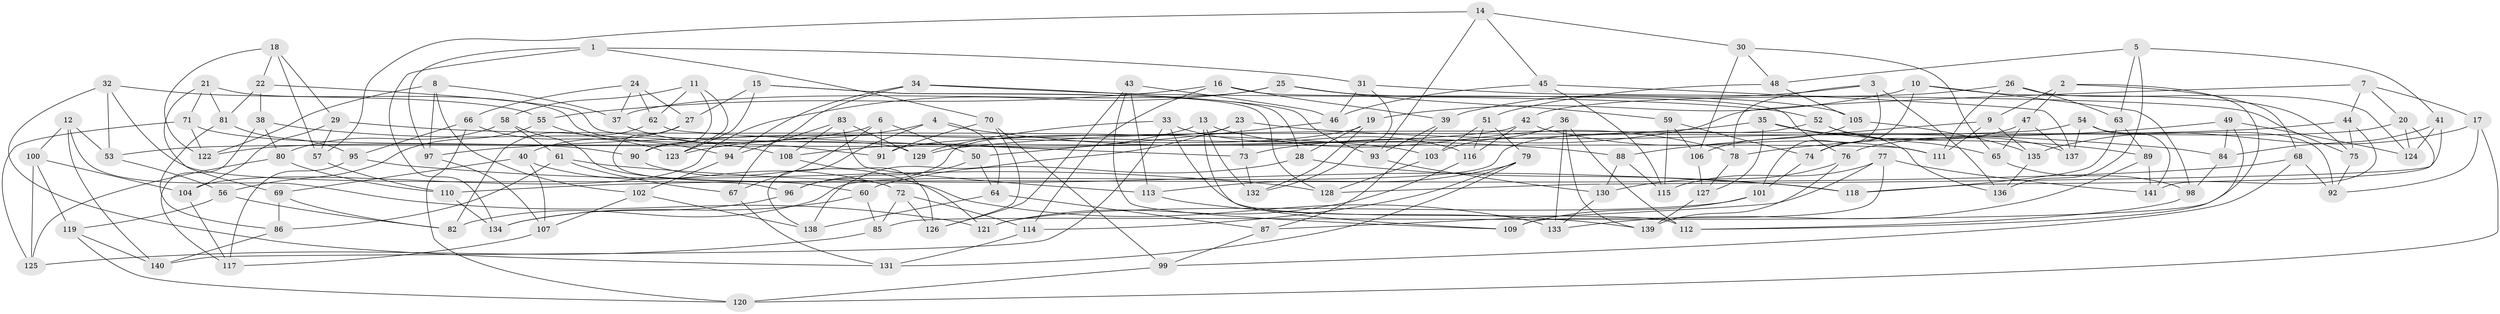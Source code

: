 // Generated by graph-tools (version 1.1) at 2025/27/03/09/25 03:27:00]
// undirected, 141 vertices, 282 edges
graph export_dot {
graph [start="1"]
  node [color=gray90,style=filled];
  1;
  2;
  3;
  4;
  5;
  6;
  7;
  8;
  9;
  10;
  11;
  12;
  13;
  14;
  15;
  16;
  17;
  18;
  19;
  20;
  21;
  22;
  23;
  24;
  25;
  26;
  27;
  28;
  29;
  30;
  31;
  32;
  33;
  34;
  35;
  36;
  37;
  38;
  39;
  40;
  41;
  42;
  43;
  44;
  45;
  46;
  47;
  48;
  49;
  50;
  51;
  52;
  53;
  54;
  55;
  56;
  57;
  58;
  59;
  60;
  61;
  62;
  63;
  64;
  65;
  66;
  67;
  68;
  69;
  70;
  71;
  72;
  73;
  74;
  75;
  76;
  77;
  78;
  79;
  80;
  81;
  82;
  83;
  84;
  85;
  86;
  87;
  88;
  89;
  90;
  91;
  92;
  93;
  94;
  95;
  96;
  97;
  98;
  99;
  100;
  101;
  102;
  103;
  104;
  105;
  106;
  107;
  108;
  109;
  110;
  111;
  112;
  113;
  114;
  115;
  116;
  117;
  118;
  119;
  120;
  121;
  122;
  123;
  124;
  125;
  126;
  127;
  128;
  129;
  130;
  131;
  132;
  133;
  134;
  135;
  136;
  137;
  138;
  139;
  140;
  141;
  1 -- 70;
  1 -- 31;
  1 -- 97;
  1 -- 134;
  2 -- 68;
  2 -- 9;
  2 -- 85;
  2 -- 47;
  3 -- 101;
  3 -- 136;
  3 -- 78;
  3 -- 39;
  4 -- 123;
  4 -- 64;
  4 -- 88;
  4 -- 138;
  5 -- 63;
  5 -- 41;
  5 -- 136;
  5 -- 48;
  6 -- 67;
  6 -- 50;
  6 -- 91;
  6 -- 122;
  7 -- 20;
  7 -- 17;
  7 -- 73;
  7 -- 44;
  8 -- 102;
  8 -- 37;
  8 -- 122;
  8 -- 97;
  9 -- 135;
  9 -- 111;
  9 -- 88;
  10 -- 74;
  10 -- 75;
  10 -- 98;
  10 -- 19;
  11 -- 58;
  11 -- 90;
  11 -- 123;
  11 -- 62;
  12 -- 53;
  12 -- 140;
  12 -- 100;
  12 -- 121;
  13 -- 109;
  13 -- 132;
  13 -- 78;
  13 -- 108;
  14 -- 30;
  14 -- 57;
  14 -- 93;
  14 -- 45;
  15 -- 123;
  15 -- 28;
  15 -- 128;
  15 -- 27;
  16 -- 39;
  16 -- 76;
  16 -- 114;
  16 -- 55;
  17 -- 135;
  17 -- 120;
  17 -- 92;
  18 -- 29;
  18 -- 22;
  18 -- 122;
  18 -- 57;
  19 -- 90;
  19 -- 28;
  19 -- 132;
  20 -- 118;
  20 -- 76;
  20 -- 124;
  21 -- 129;
  21 -- 81;
  21 -- 71;
  21 -- 69;
  22 -- 111;
  22 -- 38;
  22 -- 81;
  23 -- 138;
  23 -- 84;
  23 -- 96;
  23 -- 73;
  24 -- 27;
  24 -- 62;
  24 -- 37;
  24 -- 66;
  25 -- 104;
  25 -- 59;
  25 -- 37;
  25 -- 105;
  26 -- 111;
  26 -- 63;
  26 -- 42;
  26 -- 124;
  27 -- 40;
  27 -- 133;
  28 -- 60;
  28 -- 118;
  29 -- 57;
  29 -- 104;
  29 -- 103;
  30 -- 106;
  30 -- 65;
  30 -- 48;
  31 -- 132;
  31 -- 75;
  31 -- 46;
  32 -- 96;
  32 -- 55;
  32 -- 53;
  32 -- 131;
  33 -- 129;
  33 -- 116;
  33 -- 112;
  33 -- 140;
  34 -- 67;
  34 -- 94;
  34 -- 93;
  34 -- 52;
  35 -- 97;
  35 -- 136;
  35 -- 127;
  35 -- 89;
  36 -- 103;
  36 -- 133;
  36 -- 139;
  36 -- 112;
  37 -- 91;
  38 -- 117;
  38 -- 80;
  38 -- 108;
  39 -- 93;
  39 -- 87;
  40 -- 107;
  40 -- 72;
  40 -- 69;
  41 -- 124;
  41 -- 128;
  41 -- 84;
  42 -- 116;
  42 -- 53;
  42 -- 111;
  43 -- 109;
  43 -- 126;
  43 -- 46;
  43 -- 113;
  44 -- 129;
  44 -- 141;
  44 -- 75;
  45 -- 137;
  45 -- 46;
  45 -- 115;
  46 -- 50;
  47 -- 74;
  47 -- 137;
  47 -- 65;
  48 -- 51;
  48 -- 105;
  49 -- 84;
  49 -- 124;
  49 -- 78;
  49 -- 112;
  50 -- 64;
  50 -- 96;
  51 -- 116;
  51 -- 79;
  51 -- 103;
  52 -- 82;
  52 -- 65;
  52 -- 137;
  53 -- 56;
  54 -- 92;
  54 -- 137;
  54 -- 141;
  54 -- 91;
  55 -- 56;
  55 -- 94;
  56 -- 119;
  56 -- 82;
  57 -- 110;
  58 -- 61;
  58 -- 60;
  58 -- 80;
  59 -- 106;
  59 -- 74;
  59 -- 115;
  60 -- 134;
  60 -- 85;
  61 -- 67;
  61 -- 86;
  61 -- 118;
  62 -- 73;
  62 -- 82;
  63 -- 118;
  63 -- 89;
  64 -- 87;
  64 -- 138;
  65 -- 98;
  66 -- 123;
  66 -- 120;
  66 -- 95;
  67 -- 131;
  68 -- 92;
  68 -- 110;
  68 -- 99;
  69 -- 86;
  69 -- 82;
  70 -- 126;
  70 -- 91;
  70 -- 99;
  71 -- 122;
  71 -- 90;
  71 -- 125;
  72 -- 114;
  72 -- 126;
  72 -- 85;
  73 -- 132;
  74 -- 101;
  75 -- 92;
  76 -- 130;
  76 -- 139;
  77 -- 141;
  77 -- 109;
  77 -- 115;
  77 -- 87;
  78 -- 127;
  79 -- 113;
  79 -- 131;
  79 -- 114;
  80 -- 125;
  80 -- 110;
  81 -- 95;
  81 -- 86;
  83 -- 129;
  83 -- 113;
  83 -- 94;
  83 -- 108;
  84 -- 98;
  85 -- 125;
  86 -- 140;
  87 -- 99;
  88 -- 130;
  88 -- 115;
  89 -- 141;
  89 -- 133;
  90 -- 121;
  93 -- 130;
  94 -- 102;
  95 -- 128;
  95 -- 117;
  96 -- 134;
  97 -- 107;
  98 -- 112;
  99 -- 120;
  100 -- 104;
  100 -- 125;
  100 -- 119;
  101 -- 109;
  101 -- 121;
  102 -- 107;
  102 -- 138;
  103 -- 128;
  104 -- 117;
  105 -- 106;
  105 -- 135;
  106 -- 127;
  107 -- 117;
  108 -- 126;
  110 -- 134;
  113 -- 139;
  114 -- 131;
  116 -- 121;
  119 -- 140;
  119 -- 120;
  127 -- 139;
  130 -- 133;
  135 -- 136;
}
